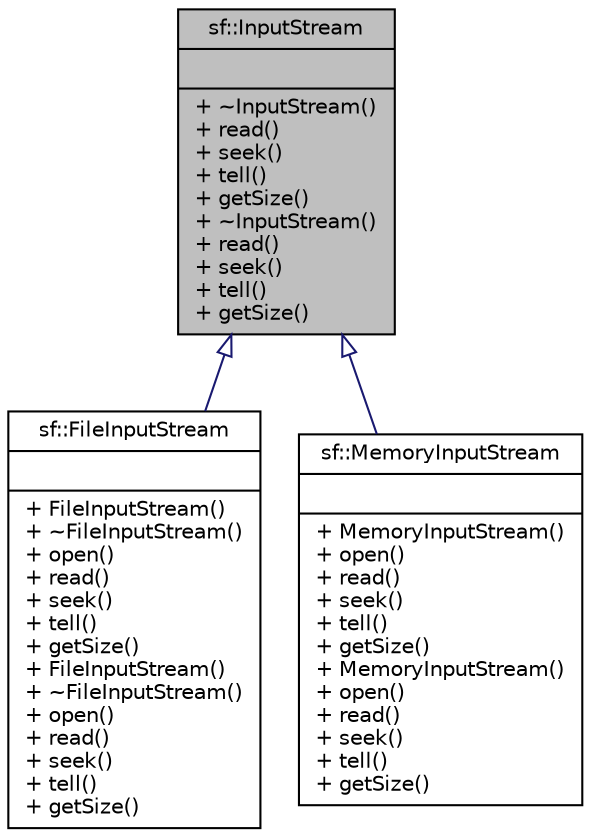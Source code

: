 digraph "sf::InputStream"
{
 // LATEX_PDF_SIZE
  edge [fontname="Helvetica",fontsize="10",labelfontname="Helvetica",labelfontsize="10"];
  node [fontname="Helvetica",fontsize="10",shape=record];
  Node1 [label="{sf::InputStream\n||+ ~InputStream()\l+ read()\l+ seek()\l+ tell()\l+ getSize()\l+ ~InputStream()\l+ read()\l+ seek()\l+ tell()\l+ getSize()\l}",height=0.2,width=0.4,color="black", fillcolor="grey75", style="filled", fontcolor="black",tooltip="Abstract class for custom file input streams."];
  Node1 -> Node2 [dir="back",color="midnightblue",fontsize="10",style="solid",arrowtail="onormal",fontname="Helvetica"];
  Node2 [label="{sf::FileInputStream\n||+ FileInputStream()\l+ ~FileInputStream()\l+ open()\l+ read()\l+ seek()\l+ tell()\l+ getSize()\l+ FileInputStream()\l+ ~FileInputStream()\l+ open()\l+ read()\l+ seek()\l+ tell()\l+ getSize()\l}",height=0.2,width=0.4,color="black", fillcolor="white", style="filled",URL="$classsf_1_1FileInputStream.html",tooltip="Implementation of input stream based on a file."];
  Node1 -> Node3 [dir="back",color="midnightblue",fontsize="10",style="solid",arrowtail="onormal",fontname="Helvetica"];
  Node3 [label="{sf::MemoryInputStream\n||+ MemoryInputStream()\l+ open()\l+ read()\l+ seek()\l+ tell()\l+ getSize()\l+ MemoryInputStream()\l+ open()\l+ read()\l+ seek()\l+ tell()\l+ getSize()\l}",height=0.2,width=0.4,color="black", fillcolor="white", style="filled",URL="$classsf_1_1MemoryInputStream.html",tooltip="Implementation of input stream based on a memory chunk."];
}
